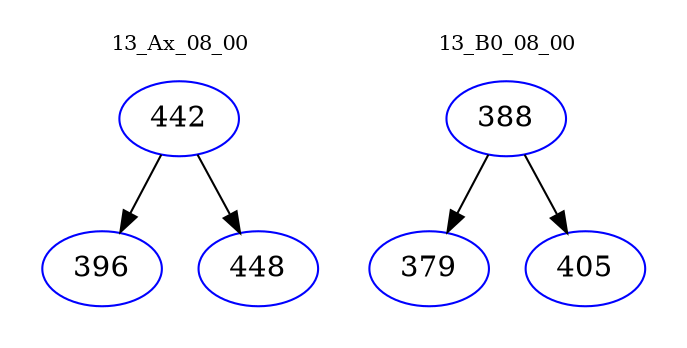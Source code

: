 digraph{
subgraph cluster_0 {
color = white
label = "13_Ax_08_00";
fontsize=10;
T0_442 [label="442", color="blue"]
T0_442 -> T0_396 [color="black"]
T0_396 [label="396", color="blue"]
T0_442 -> T0_448 [color="black"]
T0_448 [label="448", color="blue"]
}
subgraph cluster_1 {
color = white
label = "13_B0_08_00";
fontsize=10;
T1_388 [label="388", color="blue"]
T1_388 -> T1_379 [color="black"]
T1_379 [label="379", color="blue"]
T1_388 -> T1_405 [color="black"]
T1_405 [label="405", color="blue"]
}
}
